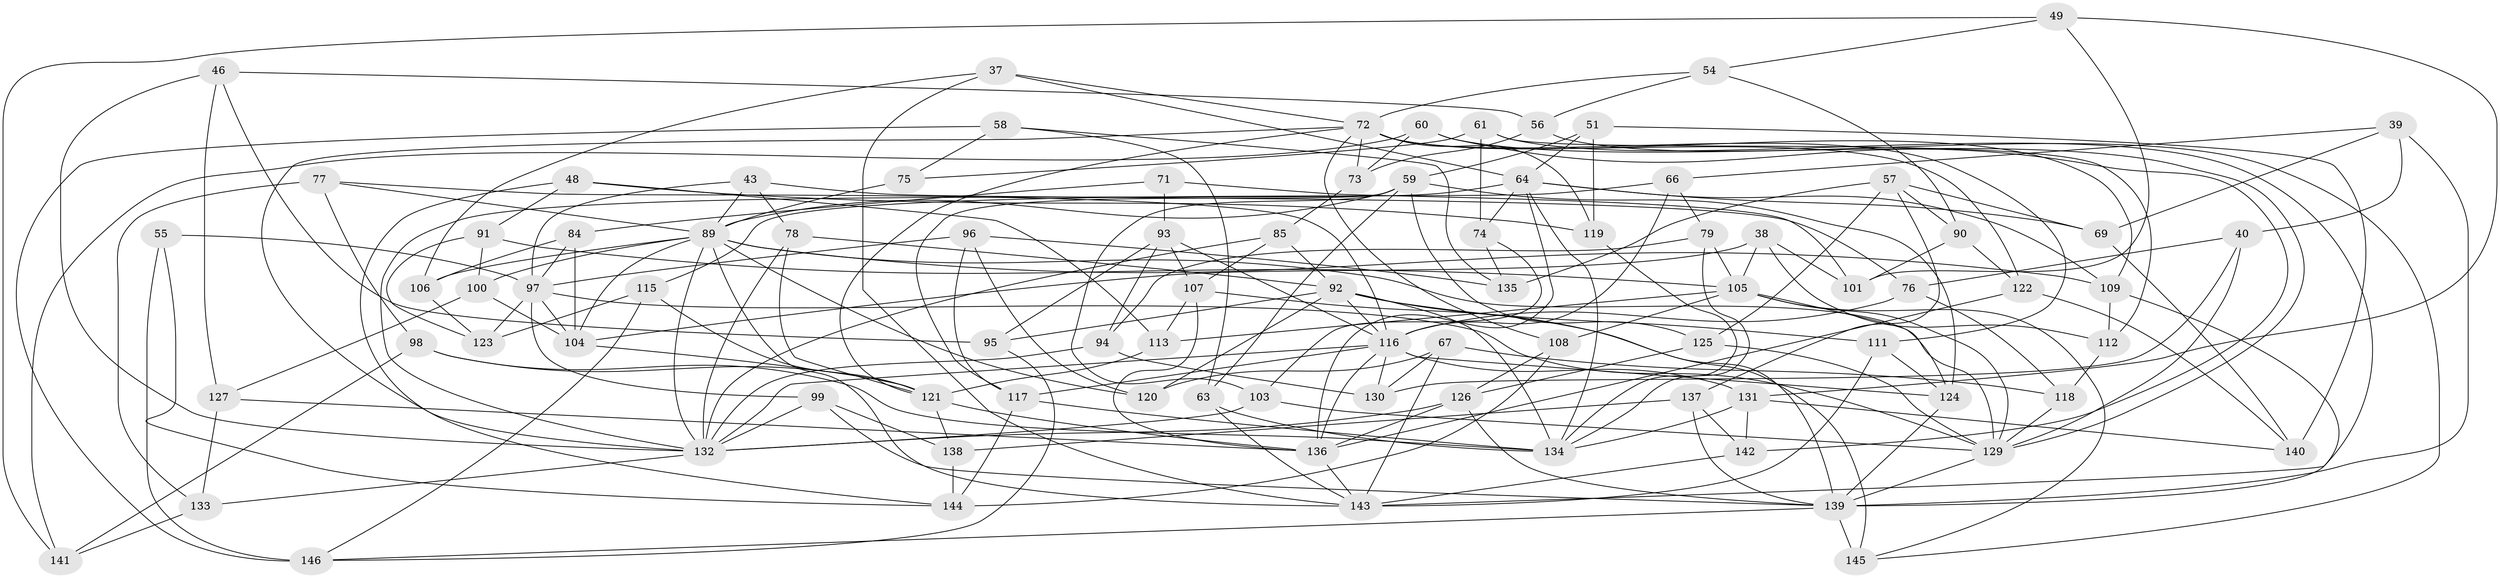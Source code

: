 // original degree distribution, {4: 1.0}
// Generated by graph-tools (version 1.1) at 2025/01/03/04/25 22:01:50]
// undirected, 87 vertices, 216 edges
graph export_dot {
graph [start="1"]
  node [color=gray90,style=filled];
  37;
  38;
  39;
  40;
  43;
  46;
  48;
  49;
  51;
  54;
  55;
  56;
  57 [super="+18"];
  58;
  59 [super="+20+44"];
  60;
  61;
  63;
  64 [super="+31+62"];
  66;
  67;
  69;
  71;
  72 [super="+1+23+9+68"];
  73;
  74;
  75;
  76;
  77;
  78;
  79;
  84;
  85;
  89 [super="+19+52"];
  90;
  91;
  92 [super="+24"];
  93 [super="+14"];
  94;
  95;
  96;
  97 [super="+11+82"];
  98;
  99;
  100;
  101;
  103;
  104 [super="+34"];
  105 [super="+5+70"];
  106;
  107 [super="+83"];
  108;
  109 [super="+53"];
  111;
  112;
  113;
  115;
  116 [super="+50"];
  117 [super="+86"];
  118;
  119;
  120;
  121 [super="+22+45"];
  122;
  123;
  124 [super="+87"];
  125;
  126 [super="+88"];
  127;
  129 [super="+28+81+128"];
  130;
  131 [super="+47"];
  132 [super="+65+114"];
  133;
  134 [super="+33"];
  135;
  136 [super="+6+29+12"];
  137 [super="+8"];
  138 [super="+32"];
  139 [super="+80"];
  140;
  141;
  142;
  143 [super="+26"];
  144 [super="+102"];
  145 [super="+110"];
  146 [super="+21"];
  37 -- 106;
  37 -- 64;
  37 -- 72;
  37 -- 143;
  38 -- 101;
  38 -- 112;
  38 -- 105;
  38 -- 104;
  39 -- 69;
  39 -- 66;
  39 -- 40;
  39 -- 139;
  40 -- 76;
  40 -- 130;
  40 -- 129;
  43 -- 78;
  43 -- 76;
  43 -- 89;
  43 -- 97;
  46 -- 56;
  46 -- 127;
  46 -- 95;
  46 -- 132;
  48 -- 91;
  48 -- 119;
  48 -- 113;
  48 -- 144;
  49 -- 101;
  49 -- 131;
  49 -- 141;
  49 -- 54;
  51 -- 140;
  51 -- 119;
  51 -- 59;
  51 -- 64;
  54 -- 56;
  54 -- 90;
  54 -- 72;
  55 -- 146 [weight=2];
  55 -- 144;
  55 -- 97;
  56 -- 73;
  56 -- 145;
  57 -- 90;
  57 -- 135;
  57 -- 137 [weight=2];
  57 -- 69;
  57 -- 125;
  58 -- 63;
  58 -- 135;
  58 -- 146;
  58 -- 75;
  59 -- 103;
  59 -- 117;
  59 -- 63;
  59 -- 89;
  59 -- 124 [weight=2];
  59 -- 125;
  60 -- 73;
  60 -- 141;
  60 -- 142;
  60 -- 129;
  61 -- 75;
  61 -- 112;
  61 -- 74;
  61 -- 143;
  63 -- 143;
  63 -- 134;
  64 -- 69;
  64 -- 136;
  64 -- 74;
  64 -- 134;
  64 -- 132;
  64 -- 109;
  66 -- 79;
  66 -- 115;
  66 -- 116;
  67 -- 118;
  67 -- 120;
  67 -- 130;
  67 -- 143;
  69 -- 140;
  71 -- 93 [weight=2];
  71 -- 101;
  71 -- 84;
  72 -- 111;
  72 -- 108;
  72 -- 119;
  72 -- 73;
  72 -- 122;
  72 -- 109 [weight=2];
  72 -- 132 [weight=2];
  72 -- 121;
  73 -- 85;
  74 -- 135;
  74 -- 103;
  75 -- 89 [weight=2];
  76 -- 118;
  76 -- 116;
  77 -- 98;
  77 -- 133;
  77 -- 89;
  77 -- 116;
  78 -- 92;
  78 -- 132;
  78 -- 121;
  79 -- 94;
  79 -- 134;
  79 -- 105;
  84 -- 104;
  84 -- 106;
  84 -- 97;
  85 -- 92;
  85 -- 107;
  85 -- 132;
  89 -- 109;
  89 -- 106;
  89 -- 143;
  89 -- 100;
  89 -- 120;
  89 -- 132;
  89 -- 129 [weight=2];
  89 -- 104;
  90 -- 101;
  90 -- 122;
  91 -- 100;
  91 -- 105;
  91 -- 123;
  92 -- 139;
  92 -- 111;
  92 -- 134;
  92 -- 120;
  92 -- 95;
  92 -- 116;
  93 -- 94;
  93 -- 107;
  93 -- 95;
  93 -- 116;
  94 -- 130;
  94 -- 132;
  95 -- 146;
  96 -- 97;
  96 -- 117;
  96 -- 135;
  96 -- 120;
  97 -- 123;
  97 -- 99;
  97 -- 129;
  97 -- 104;
  98 -- 134;
  98 -- 121;
  98 -- 141;
  99 -- 132;
  99 -- 138;
  99 -- 139;
  100 -- 127;
  100 -- 104;
  103 -- 129;
  103 -- 132;
  104 -- 121;
  105 -- 145;
  105 -- 124;
  105 -- 113;
  105 -- 108;
  105 -- 129;
  106 -- 123;
  107 -- 145;
  107 -- 136 [weight=2];
  107 -- 113;
  108 -- 144;
  108 -- 126;
  109 -- 112;
  109 -- 139;
  111 -- 124;
  111 -- 143;
  112 -- 118;
  113 -- 121;
  115 -- 123;
  115 -- 146;
  115 -- 121;
  116 -- 131 [weight=2];
  116 -- 130;
  116 -- 132 [weight=2];
  116 -- 136;
  116 -- 117 [weight=2];
  116 -- 124;
  117 -- 134;
  117 -- 144;
  118 -- 129;
  119 -- 134;
  121 -- 136;
  121 -- 138;
  122 -- 140;
  122 -- 136;
  124 -- 139;
  125 -- 126;
  125 -- 129;
  126 -- 136 [weight=2];
  126 -- 132;
  126 -- 139;
  127 -- 136;
  127 -- 133;
  129 -- 139;
  131 -- 134;
  131 -- 140;
  131 -- 142;
  132 -- 133;
  133 -- 141;
  136 -- 143;
  137 -- 139;
  137 -- 138 [weight=2];
  137 -- 142;
  138 -- 144 [weight=2];
  139 -- 145 [weight=3];
  139 -- 146;
  142 -- 143;
}
